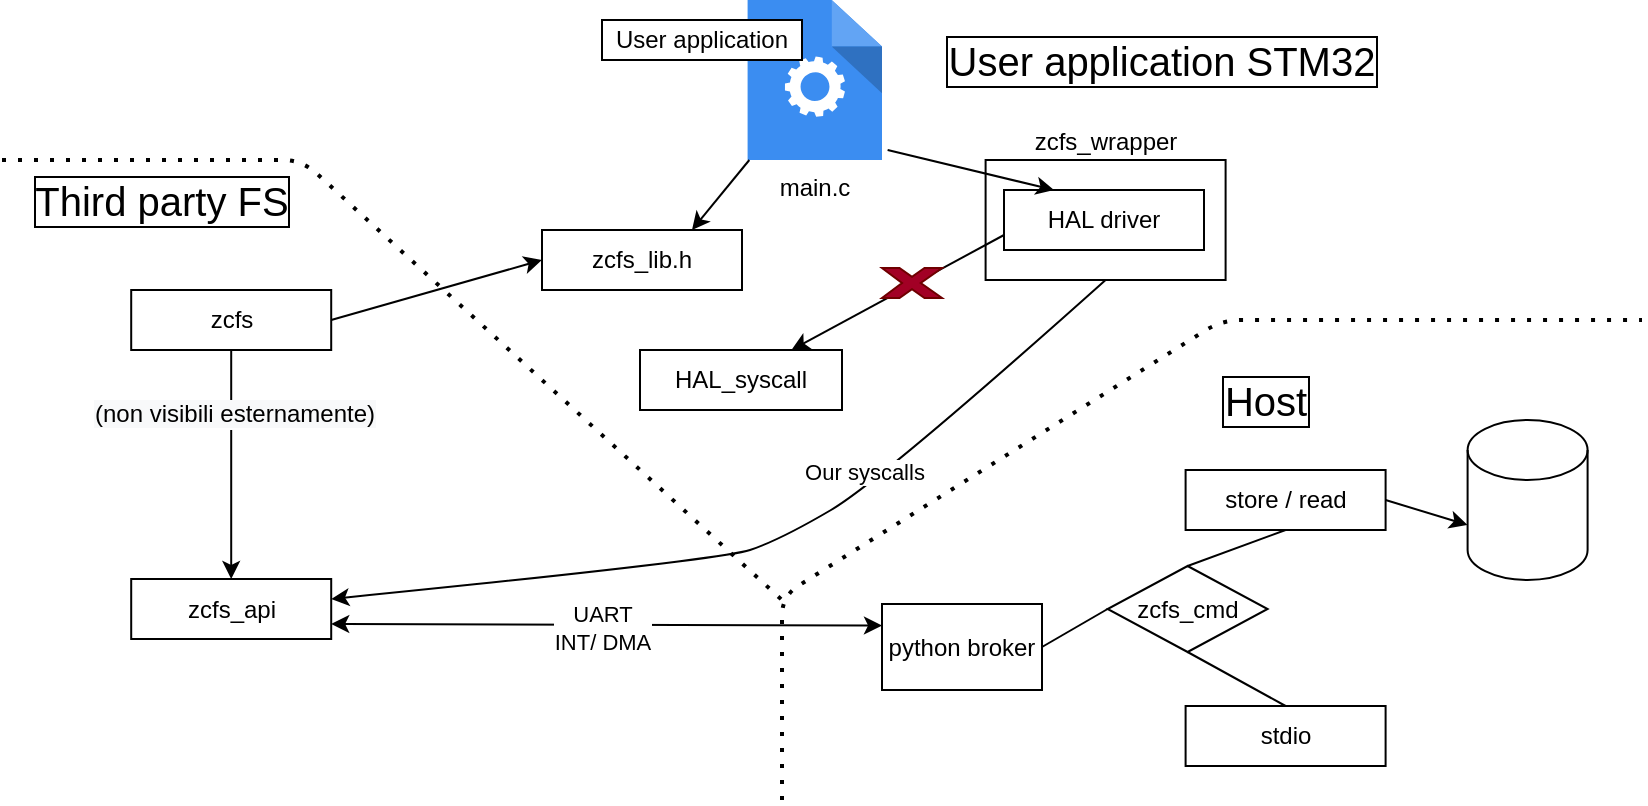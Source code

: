 <mxfile version="15.0.4" type="device"><diagram id="btjbdn9EM8TgPh4mkgvj" name="Page-1"><mxGraphModel dx="1422" dy="807" grid="1" gridSize="10" guides="1" tooltips="1" connect="1" arrows="1" fold="1" page="1" pageScale="1" pageWidth="850" pageHeight="1100" math="0" shadow="0"><root><mxCell id="0"/><mxCell id="1" parent="0"/><mxCell id="VuQhqZUkFGUTHoQFfaqK-1" value="main.c" style="html=1;aspect=fixed;strokeColor=none;shadow=0;align=center;verticalAlign=top;fillColor=#3B8DF1;shape=mxgraph.gcp2.process;labelPosition=center;verticalLabelPosition=bottom;" parent="1" vertex="1"><mxGeometry x="382.8" y="520" width="67.2" height="80" as="geometry"/></mxCell><mxCell id="VuQhqZUkFGUTHoQFfaqK-3" value="User application" style="rounded=0;whiteSpace=wrap;html=1;" parent="1" vertex="1"><mxGeometry x="310" y="530" width="100" height="20" as="geometry"/></mxCell><mxCell id="VuQhqZUkFGUTHoQFfaqK-4" value="zcfs_lib.h" style="rounded=0;whiteSpace=wrap;html=1;" parent="1" vertex="1"><mxGeometry x="280" y="635" width="100" height="30" as="geometry"/></mxCell><mxCell id="VuQhqZUkFGUTHoQFfaqK-6" value="zcfs_wrapper" style="rounded=0;whiteSpace=wrap;html=1;labelPosition=center;verticalLabelPosition=top;align=center;verticalAlign=bottom;" parent="1" vertex="1"><mxGeometry x="501.8" y="600" width="120" height="60" as="geometry"/></mxCell><mxCell id="VuQhqZUkFGUTHoQFfaqK-7" value="HAL driver" style="rounded=0;whiteSpace=wrap;html=1;" parent="1" vertex="1"><mxGeometry x="511" y="615" width="100" height="30" as="geometry"/></mxCell><mxCell id="VuQhqZUkFGUTHoQFfaqK-8" value="" style="endArrow=classic;html=1;entryX=0.25;entryY=0;entryDx=0;entryDy=0;exitX=1.042;exitY=0.938;exitDx=0;exitDy=0;exitPerimeter=0;" parent="1" target="VuQhqZUkFGUTHoQFfaqK-7" edge="1" source="VuQhqZUkFGUTHoQFfaqK-1"><mxGeometry width="50" height="50" relative="1" as="geometry"><mxPoint x="496.8" y="590" as="sourcePoint"/><mxPoint x="746.4" y="770" as="targetPoint"/></mxGeometry></mxCell><mxCell id="VuQhqZUkFGUTHoQFfaqK-9" value="" style="endArrow=classic;html=1;entryX=0.75;entryY=0;entryDx=0;entryDy=0;" parent="1" target="VuQhqZUkFGUTHoQFfaqK-4" edge="1" source="VuQhqZUkFGUTHoQFfaqK-1"><mxGeometry width="50" height="50" relative="1" as="geometry"><mxPoint x="389.6" y="600" as="sourcePoint"/><mxPoint x="424.6" y="630" as="targetPoint"/></mxGeometry></mxCell><mxCell id="VuQhqZUkFGUTHoQFfaqK-10" value="zcfs" style="rounded=0;whiteSpace=wrap;html=1;" parent="1" vertex="1"><mxGeometry x="74.6" y="665" width="100" height="30" as="geometry"/></mxCell><mxCell id="VuQhqZUkFGUTHoQFfaqK-11" value="" style="endArrow=classic;html=1;entryX=0;entryY=0.5;entryDx=0;entryDy=0;exitX=1;exitY=0.5;exitDx=0;exitDy=0;" parent="1" source="VuQhqZUkFGUTHoQFfaqK-10" target="VuQhqZUkFGUTHoQFfaqK-4" edge="1"><mxGeometry width="50" height="50" relative="1" as="geometry"><mxPoint x="279.0" y="725" as="sourcePoint"/><mxPoint x="604.4" y="590" as="targetPoint"/></mxGeometry></mxCell><mxCell id="VuQhqZUkFGUTHoQFfaqK-15" value="zcfs_api" style="rounded=0;whiteSpace=wrap;html=1;" parent="1" vertex="1"><mxGeometry x="74.6" y="809.5" width="100" height="30" as="geometry"/></mxCell><mxCell id="VuQhqZUkFGUTHoQFfaqK-22" value="" style="endArrow=classic;html=1;entryX=0.5;entryY=0;entryDx=0;entryDy=0;exitX=0.5;exitY=1;exitDx=0;exitDy=0;" parent="1" source="VuQhqZUkFGUTHoQFfaqK-10" target="VuQhqZUkFGUTHoQFfaqK-15" edge="1"><mxGeometry width="50" height="50" relative="1" as="geometry"><mxPoint x="134.6" y="690" as="sourcePoint"/><mxPoint x="80" y="755" as="targetPoint"/></mxGeometry></mxCell><mxCell id="b9lCAXEZ-c2kAWPx4XQX-1" value="&lt;span style=&quot;font-size: 12px ; background-color: rgb(248 , 249 , 250)&quot;&gt;(non visibili esternamente)&lt;/span&gt;" style="edgeLabel;html=1;align=center;verticalAlign=middle;resizable=0;points=[];" vertex="1" connectable="0" parent="VuQhqZUkFGUTHoQFfaqK-22"><mxGeometry x="-0.443" y="1" relative="1" as="geometry"><mxPoint as="offset"/></mxGeometry></mxCell><mxCell id="VuQhqZUkFGUTHoQFfaqK-31" value="HAL_syscall" style="rounded=0;whiteSpace=wrap;html=1;" parent="1" vertex="1"><mxGeometry x="329" y="695" width="101" height="30" as="geometry"/></mxCell><mxCell id="VuQhqZUkFGUTHoQFfaqK-32" value="" style="endArrow=classic;html=1;entryX=0.75;entryY=0;entryDx=0;entryDy=0;exitX=0;exitY=0.75;exitDx=0;exitDy=0;" parent="1" source="VuQhqZUkFGUTHoQFfaqK-7" target="VuQhqZUkFGUTHoQFfaqK-31" edge="1"><mxGeometry width="50" height="50" relative="1" as="geometry"><mxPoint x="530" y="650" as="sourcePoint"/><mxPoint x="419" y="680" as="targetPoint"/></mxGeometry></mxCell><mxCell id="VuQhqZUkFGUTHoQFfaqK-35" value="" style="verticalLabelPosition=bottom;verticalAlign=top;html=1;shape=mxgraph.basic.x;fontColor=#ffffff;labelBackgroundColor=none;fillColor=#a20025;strokeColor=#6F0000;" parent="1" vertex="1"><mxGeometry x="450" y="654" width="30" height="15" as="geometry"/></mxCell><mxCell id="VuQhqZUkFGUTHoQFfaqK-36" value="" style="curved=1;endArrow=classic;html=1;fontColor=#FF3333;exitX=0.5;exitY=1;exitDx=0;exitDy=0;" parent="1" source="VuQhqZUkFGUTHoQFfaqK-6" edge="1" target="VuQhqZUkFGUTHoQFfaqK-15"><mxGeometry width="50" height="50" relative="1" as="geometry"><mxPoint x="369" y="730" as="sourcePoint"/><mxPoint x="180" y="810" as="targetPoint"/><Array as="points"><mxPoint x="450" y="760"/><mxPoint x="399" y="790"/><mxPoint x="369" y="800"/></Array></mxGeometry></mxCell><mxCell id="b9lCAXEZ-c2kAWPx4XQX-12" value="Our syscalls" style="edgeLabel;html=1;align=center;verticalAlign=middle;resizable=0;points=[];" vertex="1" connectable="0" parent="VuQhqZUkFGUTHoQFfaqK-36"><mxGeometry x="-0.437" y="2" relative="1" as="geometry"><mxPoint x="-31" y="12" as="offset"/></mxGeometry></mxCell><mxCell id="VuQhqZUkFGUTHoQFfaqK-40" value="python broker" style="rounded=0;whiteSpace=wrap;html=1;" parent="1" vertex="1"><mxGeometry x="450" y="822" width="80" height="43" as="geometry"/></mxCell><mxCell id="VuQhqZUkFGUTHoQFfaqK-45" value="&lt;font&gt;zcfs_cmd&lt;br&gt;&lt;/font&gt;" style="rhombus;whiteSpace=wrap;html=1;labelBackgroundColor=none;fontColor=#000000;" parent="1" vertex="1"><mxGeometry x="562.8" y="803" width="80" height="43" as="geometry"/></mxCell><mxCell id="VuQhqZUkFGUTHoQFfaqK-46" value="" style="endArrow=none;html=1;fontColor=#FF3333;entryX=0;entryY=0.5;entryDx=0;entryDy=0;exitX=1;exitY=0.5;exitDx=0;exitDy=0;" parent="1" source="VuQhqZUkFGUTHoQFfaqK-40" target="VuQhqZUkFGUTHoQFfaqK-45" edge="1"><mxGeometry width="50" height="50" relative="1" as="geometry"><mxPoint x="401.8" y="813" as="sourcePoint"/><mxPoint x="451.8" y="763" as="targetPoint"/></mxGeometry></mxCell><mxCell id="VuQhqZUkFGUTHoQFfaqK-47" value="" style="endArrow=none;html=1;fontColor=#FF3333;entryX=0.5;entryY=1;entryDx=0;entryDy=0;exitX=0.5;exitY=0;exitDx=0;exitDy=0;" parent="1" source="VuQhqZUkFGUTHoQFfaqK-48" target="VuQhqZUkFGUTHoQFfaqK-45" edge="1"><mxGeometry width="50" height="50" relative="1" as="geometry"><mxPoint x="651.8" y="963" as="sourcePoint"/><mxPoint x="451.8" y="763" as="targetPoint"/></mxGeometry></mxCell><mxCell id="VuQhqZUkFGUTHoQFfaqK-48" value="stdio" style="rounded=0;whiteSpace=wrap;html=1;" parent="1" vertex="1"><mxGeometry x="601.8" y="873" width="100" height="30" as="geometry"/></mxCell><mxCell id="VuQhqZUkFGUTHoQFfaqK-49" value="store / read" style="rounded=0;whiteSpace=wrap;html=1;" parent="1" vertex="1"><mxGeometry x="601.8" y="755" width="100" height="30" as="geometry"/></mxCell><mxCell id="VuQhqZUkFGUTHoQFfaqK-50" value="" style="endArrow=none;html=1;fontColor=#FF3333;entryX=0.5;entryY=1;entryDx=0;entryDy=0;exitX=0.5;exitY=0;exitDx=0;exitDy=0;" parent="1" source="VuQhqZUkFGUTHoQFfaqK-45" target="VuQhqZUkFGUTHoQFfaqK-49" edge="1"><mxGeometry width="50" height="50" relative="1" as="geometry"><mxPoint x="651.8" y="853" as="sourcePoint"/><mxPoint x="451.8" y="763" as="targetPoint"/></mxGeometry></mxCell><mxCell id="VuQhqZUkFGUTHoQFfaqK-51" value="&lt;font color=&quot;#ffffff&quot;&gt;zcfs&lt;/font&gt;" style="shape=cylinder3;whiteSpace=wrap;html=1;boundedLbl=1;backgroundOutline=1;size=15;labelBackgroundColor=none;fontColor=#FF3333;" parent="1" vertex="1"><mxGeometry x="742.8" y="730" width="60" height="80" as="geometry"/></mxCell><mxCell id="VuQhqZUkFGUTHoQFfaqK-52" value="" style="endArrow=classic;html=1;fontColor=#FF3333;exitX=1;exitY=0.5;exitDx=0;exitDy=0;entryX=0;entryY=0;entryDx=0;entryDy=52.5;entryPerimeter=0;" parent="1" source="VuQhqZUkFGUTHoQFfaqK-49" target="VuQhqZUkFGUTHoQFfaqK-51" edge="1"><mxGeometry width="50" height="50" relative="1" as="geometry"><mxPoint x="401.8" y="813" as="sourcePoint"/><mxPoint x="742.8" y="780" as="targetPoint"/></mxGeometry></mxCell><mxCell id="VuQhqZUkFGUTHoQFfaqK-54" value="" style="endArrow=none;dashed=1;html=1;dashPattern=1 3;strokeWidth=2;fontColor=#FF3333;" parent="1" edge="1"><mxGeometry width="50" height="50" relative="1" as="geometry"><mxPoint x="400" y="920" as="sourcePoint"/><mxPoint x="830" y="680" as="targetPoint"/><Array as="points"><mxPoint x="400" y="818"/><mxPoint x="620" y="680"/></Array></mxGeometry></mxCell><mxCell id="VuQhqZUkFGUTHoQFfaqK-55" value="" style="endArrow=none;dashed=1;html=1;dashPattern=1 3;strokeWidth=2;fontColor=#FF3333;" parent="1" edge="1"><mxGeometry width="50" height="50" relative="1" as="geometry"><mxPoint x="10" y="600" as="sourcePoint"/><mxPoint x="400" y="820" as="targetPoint"/><Array as="points"><mxPoint x="160" y="600"/></Array></mxGeometry></mxCell><mxCell id="VuQhqZUkFGUTHoQFfaqK-56" value="Host" style="text;html=1;strokeColor=none;fillColor=none;align=center;verticalAlign=middle;whiteSpace=wrap;rounded=0;labelBackgroundColor=none;fontSize=20;labelBorderColor=#000000;fontColor=#000000;" parent="1" vertex="1"><mxGeometry x="621.8" y="710" width="40" height="20" as="geometry"/></mxCell><mxCell id="VuQhqZUkFGUTHoQFfaqK-57" value="Third party FS" style="text;html=1;strokeColor=none;fillColor=none;align=center;verticalAlign=middle;whiteSpace=wrap;rounded=0;labelBackgroundColor=none;fontSize=20;labelBorderColor=#000000;fontColor=#000000;" parent="1" vertex="1"><mxGeometry x="20" y="610" width="140" height="20" as="geometry"/></mxCell><mxCell id="VuQhqZUkFGUTHoQFfaqK-58" value="User application STM32" style="text;html=1;strokeColor=none;fillColor=none;align=center;verticalAlign=middle;whiteSpace=wrap;rounded=0;labelBackgroundColor=none;fontSize=20;labelBorderColor=#000000;fontColor=#000000;" parent="1" vertex="1"><mxGeometry x="473" y="540" width="234" height="20" as="geometry"/></mxCell><mxCell id="b9lCAXEZ-c2kAWPx4XQX-5" value="" style="endArrow=classic;startArrow=classic;html=1;exitX=1;exitY=0.75;exitDx=0;exitDy=0;entryX=0;entryY=0.25;entryDx=0;entryDy=0;" edge="1" parent="1" source="VuQhqZUkFGUTHoQFfaqK-15" target="VuQhqZUkFGUTHoQFfaqK-40"><mxGeometry width="50" height="50" relative="1" as="geometry"><mxPoint x="400" y="810" as="sourcePoint"/><mxPoint x="450" y="760" as="targetPoint"/></mxGeometry></mxCell><mxCell id="b9lCAXEZ-c2kAWPx4XQX-6" value="UART&lt;br&gt;INT/ DMA" style="edgeLabel;html=1;align=center;verticalAlign=middle;resizable=0;points=[];" vertex="1" connectable="0" parent="b9lCAXEZ-c2kAWPx4XQX-5"><mxGeometry x="0.15" y="-1" relative="1" as="geometry"><mxPoint x="-23" as="offset"/></mxGeometry></mxCell></root></mxGraphModel></diagram></mxfile>